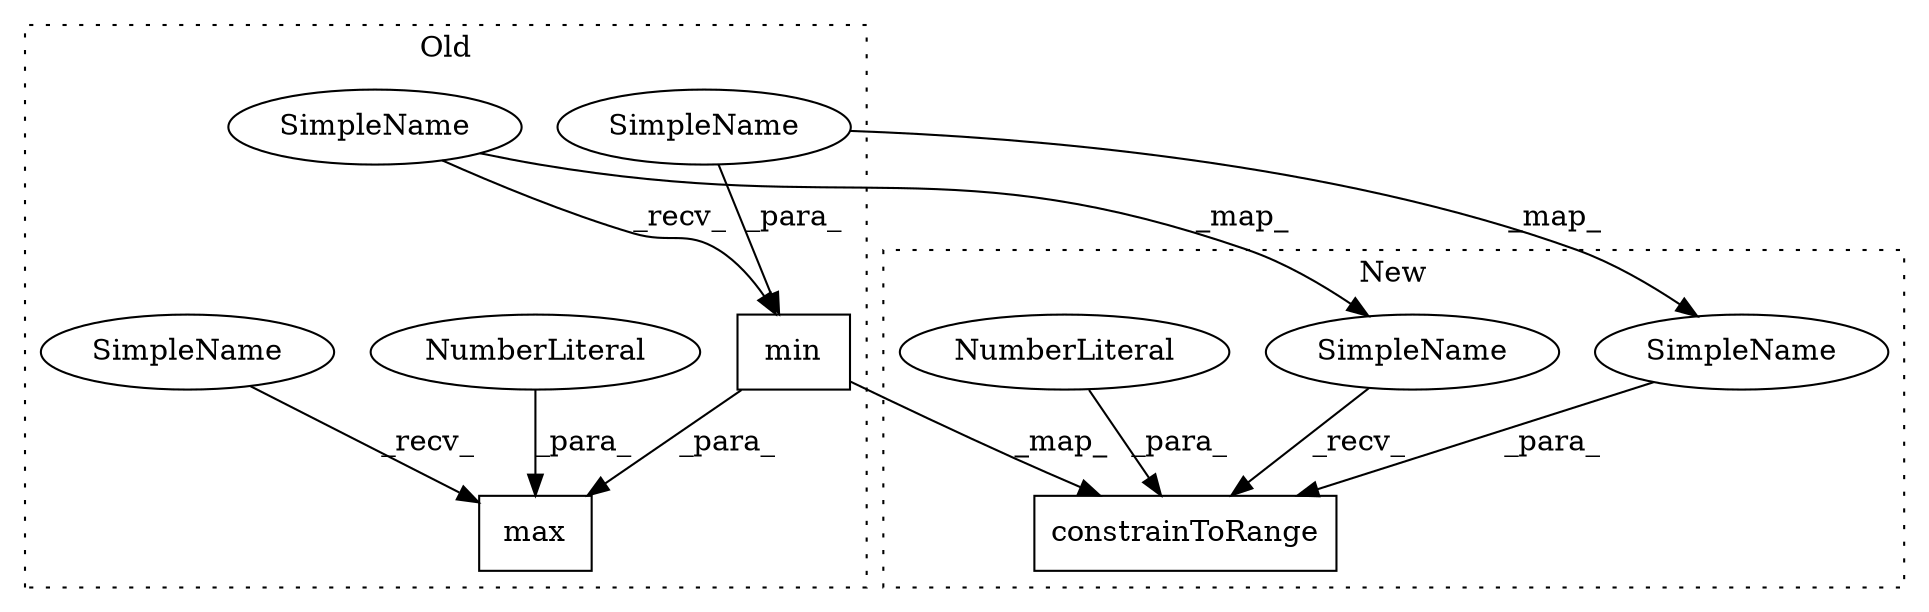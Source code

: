digraph G {
subgraph cluster0 {
1 [label="min" a="32" s="8316,8357" l="4,1" shape="box"];
4 [label="max" a="32" s="8304,8358" l="4,1" shape="box"];
5 [label="NumberLiteral" a="34" s="8308" l="1" shape="ellipse"];
6 [label="SimpleName" a="42" s="8345" l="12" shape="ellipse"];
8 [label="SimpleName" a="42" s="8299" l="4" shape="ellipse"];
9 [label="SimpleName" a="42" s="8311" l="4" shape="ellipse"];
label = "Old";
style="dotted";
}
subgraph cluster1 {
2 [label="constrainToRange" a="32" s="8304,8361" l="17,1" shape="box"];
3 [label="NumberLiteral" a="34" s="8335" l="1" shape="ellipse"];
7 [label="SimpleName" a="42" s="8299" l="4" shape="ellipse"];
10 [label="SimpleName" a="42" s="8321" l="12" shape="ellipse"];
label = "New";
style="dotted";
}
1 -> 4 [label="_para_"];
1 -> 2 [label="_map_"];
3 -> 2 [label="_para_"];
5 -> 4 [label="_para_"];
6 -> 1 [label="_para_"];
6 -> 10 [label="_map_"];
7 -> 2 [label="_recv_"];
8 -> 4 [label="_recv_"];
9 -> 1 [label="_recv_"];
9 -> 7 [label="_map_"];
10 -> 2 [label="_para_"];
}